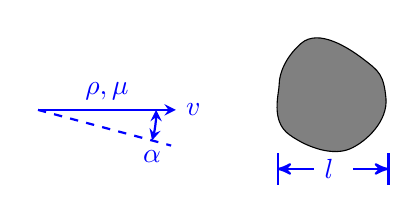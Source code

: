 \usetikzlibrary{%
    decorations.pathreplacing,%
    decorations.pathmorphing,arrows
}

\begin{tikzpicture}


\draw [->,thick, blue, >=stealth](-3,0.85)--(-1.25,0.85) node[right] {$v$} node[above,midway] {$\rho, \mu$}; 
\draw [thick, blue, >=stealth,dashed](-3,0.85)--++(-15:1.75);
\draw [<->,thick, blue, >=stealth](-1.5,0.85) arc(0:-15:1.5) node[below] {$\alpha$};

\begin{scope}[y=0.80pt, x=0.8pt,yscale=-1,yshift=-850]
  \path[draw=black,fill=gray] (12.209,1002.187) .. controls (4.74,1008.659) and
    (2.257,1016.331) .. (2.257,1020.521) .. controls (2.257,1024.712) and
    (-1.933,1037.284) .. (6.972,1043.571) .. controls (15.877,1049.857) and
    (26.878,1053.001) .. (34.212,1049.857) .. controls (41.547,1046.715) and
    (51.499,1037.284) .. (50.452,1026.808) .. controls (49.404,1016.331) and
    (47.308,1014.76) .. (40.497,1009.521) .. controls (33.689,1004.282) and
    (20.068,995.376) .. (12.209,1002.187) -- cycle;
\end{scope}

\draw[thick,blue] (0.05,-0.1)--(0.05,0.3) (1.45,-0.1)--(1.45,0.3);
\draw[thick,blue,<-,>=stealth'](0.04,0.1)--(0.51,0.1) node[right] {$l$};
\draw[thick,blue,<-,>=stealth'](1.45,0.1)--(1.0,0.1);
\end{tikzpicture}
